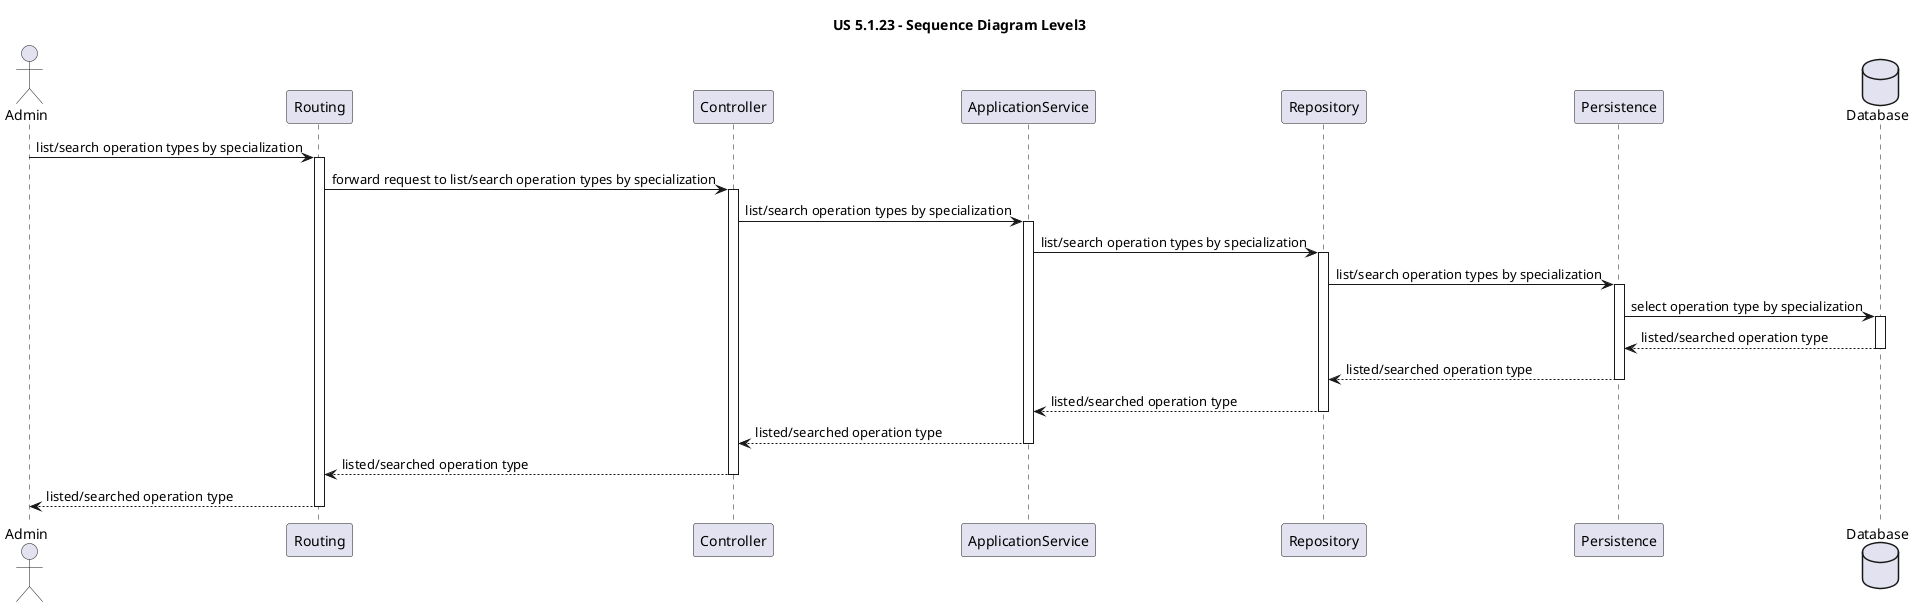 ﻿@startuml
'https://plantuml.com/sequence-diagram

title US 5.1.23 - Sequence Diagram Level3

actor Admin
participant Routing
participant Controller
participant ApplicationService
participant Repository
participant Persistence
database Database

Admin -> Routing : list/search operation types by specialization
activate Routing

Routing -> Controller : forward request to list/search operation types by specialization
activate Controller

Controller -> ApplicationService : list/search operation types by specialization
activate ApplicationService

ApplicationService -> Repository : list/search operation types by specialization
activate Repository

Repository -> Persistence : list/search operation types by specialization
activate Persistence

Persistence -> Database : select operation type by specialization
activate Database

Database --> Persistence :listed/searched operation type
deactivate Database

Persistence --> Repository : listed/searched operation type
deactivate Persistence

Repository --> ApplicationService : listed/searched operation type
deactivate Repository

ApplicationService --> Controller : listed/searched operation type
deactivate ApplicationService

Controller --> Routing : listed/searched operation type
deactivate Controller

Routing --> Admin : listed/searched operation type
deactivate Routing
@enduml